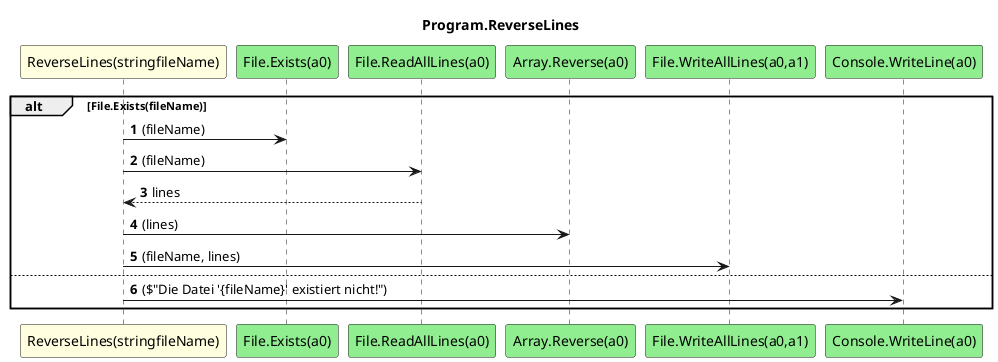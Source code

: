 @startuml Program.ReverseLines
title Program.ReverseLines
participant "ReverseLines(stringfileName)" as ReverseLines_p0 #LightYellow
participant "File.Exists(a0)" as File_Exists_a0 #LightGreen
participant "File.ReadAllLines(a0)" as File_ReadAllLines_a0 #LightGreen
participant "Array.Reverse(a0)" as Array_Reverse_a0 #LightGreen
participant "File.WriteAllLines(a0,a1)" as File_WriteAllLines_a0_a1 #LightGreen
participant "Console.WriteLine(a0)" as Console_WriteLine_a0 #LightGreen
autonumber
alt File.Exists(fileName)
    ReverseLines_p0 -> File_Exists_a0 : (fileName)
    ReverseLines_p0 -> File_ReadAllLines_a0 : (fileName)
    File_ReadAllLines_a0 --> ReverseLines_p0 : lines
    ReverseLines_p0 -> Array_Reverse_a0 : (lines)
    ReverseLines_p0 -> File_WriteAllLines_a0_a1 : (fileName, lines)
    else
        ReverseLines_p0 -> Console_WriteLine_a0 : ($"Die Datei '{fileName}' existiert nicht!")
end
@enduml
